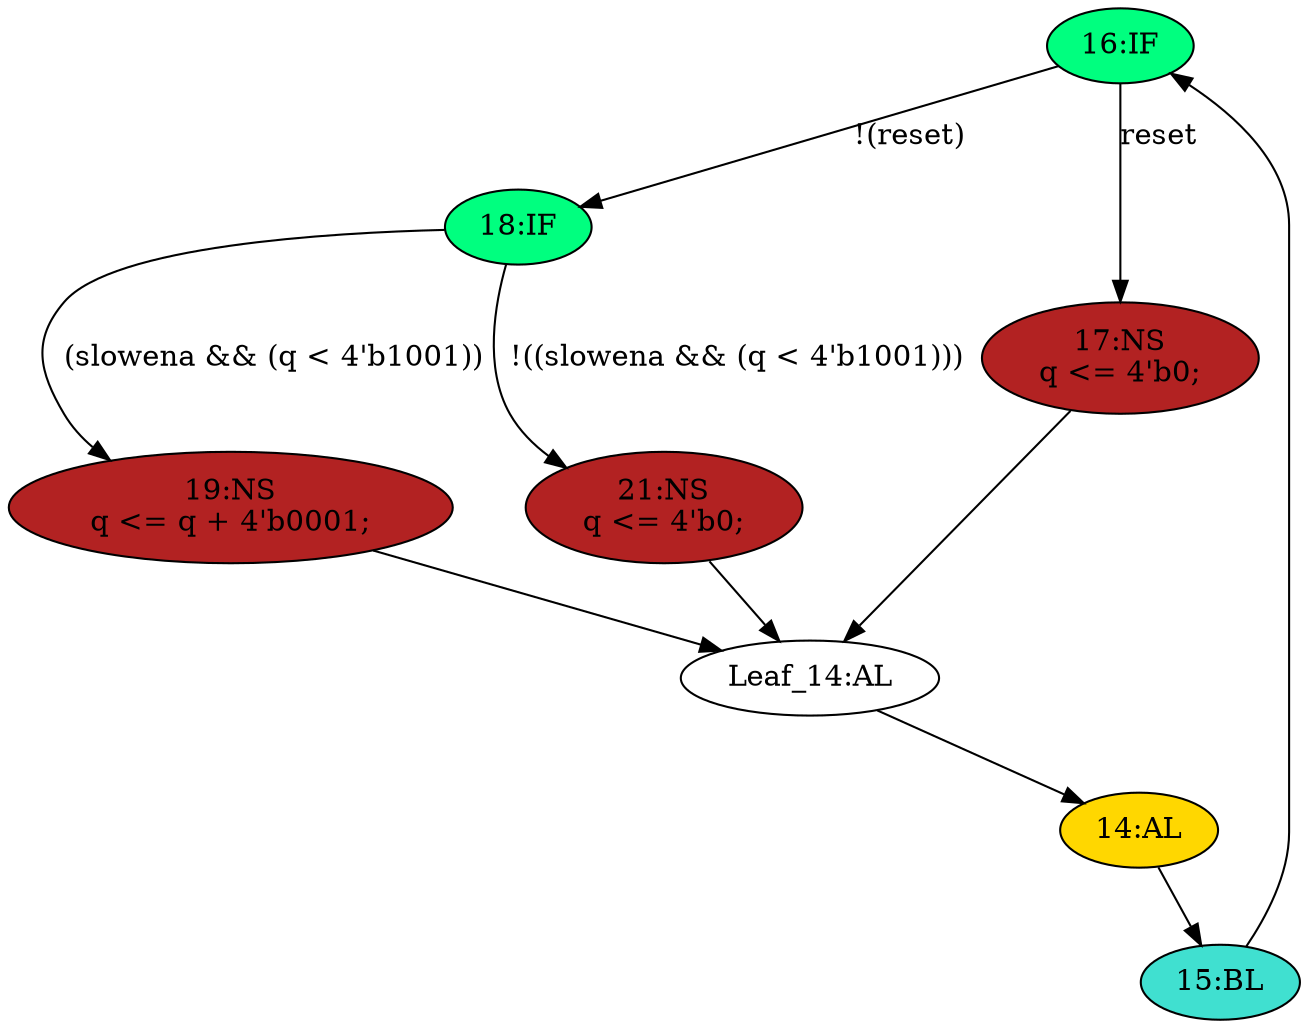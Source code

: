 strict digraph "compose( ,  )" {
	node [label="\N"];
	"16:IF"	[ast="<pyverilog.vparser.ast.IfStatement object at 0x7f682a0b7390>",
		fillcolor=springgreen,
		label="16:IF",
		statements="[]",
		style=filled,
		typ=IfStatement];
	"18:IF"	[ast="<pyverilog.vparser.ast.IfStatement object at 0x7f682a04e290>",
		fillcolor=springgreen,
		label="18:IF",
		statements="[]",
		style=filled,
		typ=IfStatement];
	"16:IF" -> "18:IF"	[cond="['reset']",
		label="!(reset)",
		lineno=16];
	"17:NS"	[ast="<pyverilog.vparser.ast.NonblockingSubstitution object at 0x7f682a056910>",
		fillcolor=firebrick,
		label="17:NS
q <= 4'b0;",
		statements="[<pyverilog.vparser.ast.NonblockingSubstitution object at 0x7f682a056910>]",
		style=filled,
		typ=NonblockingSubstitution];
	"16:IF" -> "17:NS"	[cond="['reset']",
		label=reset,
		lineno=16];
	"15:BL"	[ast="<pyverilog.vparser.ast.Block object at 0x7f682a1350d0>",
		fillcolor=turquoise,
		label="15:BL",
		statements="[]",
		style=filled,
		typ=Block];
	"15:BL" -> "16:IF"	[cond="[]",
		lineno=None];
	"19:NS"	[ast="<pyverilog.vparser.ast.NonblockingSubstitution object at 0x7f682a04e550>",
		fillcolor=firebrick,
		label="19:NS
q <= q + 4'b0001;",
		statements="[<pyverilog.vparser.ast.NonblockingSubstitution object at 0x7f682a04e550>]",
		style=filled,
		typ=NonblockingSubstitution];
	"18:IF" -> "19:NS"	[cond="['slowena', 'q']",
		label="(slowena && (q < 4'b1001))",
		lineno=18];
	"21:NS"	[ast="<pyverilog.vparser.ast.NonblockingSubstitution object at 0x7f682a0b1450>",
		fillcolor=firebrick,
		label="21:NS
q <= 4'b0;",
		statements="[<pyverilog.vparser.ast.NonblockingSubstitution object at 0x7f682a0b1450>]",
		style=filled,
		typ=NonblockingSubstitution];
	"18:IF" -> "21:NS"	[cond="['slowena', 'q']",
		label="!((slowena && (q < 4'b1001)))",
		lineno=18];
	"14:AL"	[ast="<pyverilog.vparser.ast.Always object at 0x7f682a135390>",
		clk_sens=True,
		fillcolor=gold,
		label="14:AL",
		sens="['clk']",
		statements="[]",
		style=filled,
		typ=Always,
		use_var="['q', 'reset', 'slowena']"];
	"14:AL" -> "15:BL"	[cond="[]",
		lineno=None];
	"Leaf_14:AL"	[def_var="['q']",
		label="Leaf_14:AL"];
	"19:NS" -> "Leaf_14:AL"	[cond="[]",
		lineno=None];
	"17:NS" -> "Leaf_14:AL"	[cond="[]",
		lineno=None];
	"Leaf_14:AL" -> "14:AL";
	"21:NS" -> "Leaf_14:AL"	[cond="[]",
		lineno=None];
}
